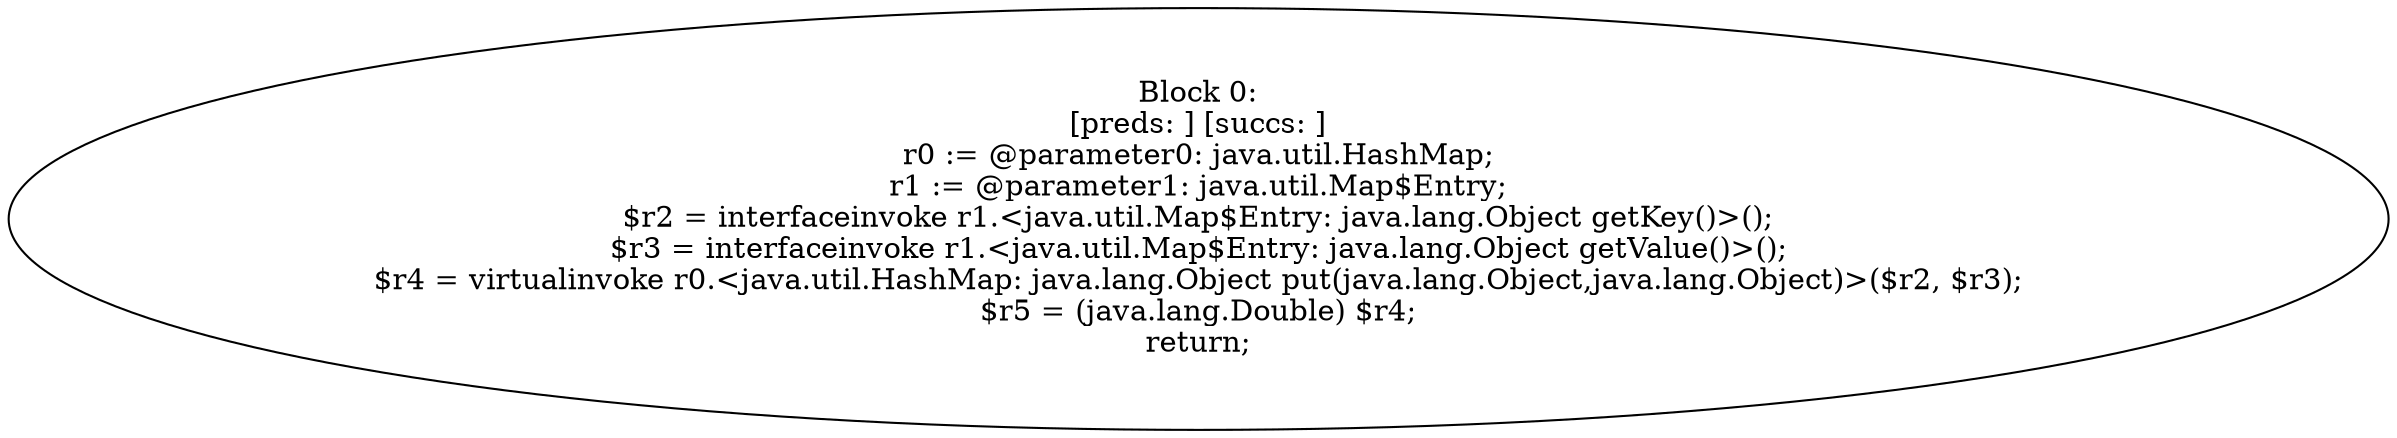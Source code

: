 digraph "unitGraph" {
    "Block 0:
[preds: ] [succs: ]
r0 := @parameter0: java.util.HashMap;
r1 := @parameter1: java.util.Map$Entry;
$r2 = interfaceinvoke r1.<java.util.Map$Entry: java.lang.Object getKey()>();
$r3 = interfaceinvoke r1.<java.util.Map$Entry: java.lang.Object getValue()>();
$r4 = virtualinvoke r0.<java.util.HashMap: java.lang.Object put(java.lang.Object,java.lang.Object)>($r2, $r3);
$r5 = (java.lang.Double) $r4;
return;
"
}
